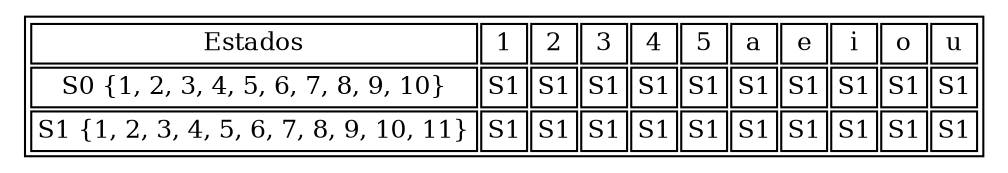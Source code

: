 digraph G {tabla1[shape=plaintext,fontsize=12, label=<<TABLE BORDER="1"><TR><TD>Estados</TD><TD>1</TD><TD>2</TD><TD>3</TD><TD>4</TD><TD>5</TD><TD>a</TD><TD>e</TD><TD>i</TD><TD>o</TD><TD>u</TD></TR><TR><TD>S0 {1, 2, 3, 4, 5, 6, 7, 8, 9, 10}</TD><TD>S1</TD><TD>S1</TD><TD>S1</TD><TD>S1</TD><TD>S1</TD><TD>S1</TD><TD>S1</TD><TD>S1</TD><TD>S1</TD><TD>S1</TD></TR><TR><TD>S1 {1, 2, 3, 4, 5, 6, 7, 8, 9, 10, 11}</TD><TD>S1</TD><TD>S1</TD><TD>S1</TD><TD>S1</TD><TD>S1</TD><TD>S1</TD><TD>S1</TD><TD>S1</TD><TD>S1</TD><TD>S1</TD></TR></TABLE>>];}